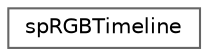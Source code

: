 digraph "类继承关系图"
{
 // LATEX_PDF_SIZE
  bgcolor="transparent";
  edge [fontname=Helvetica,fontsize=10,labelfontname=Helvetica,labelfontsize=10];
  node [fontname=Helvetica,fontsize=10,shape=box,height=0.2,width=0.4];
  rankdir="LR";
  Node0 [id="Node000000",label="spRGBTimeline",height=0.2,width=0.4,color="grey40", fillcolor="white", style="filled",URL="$structsp_r_g_b_timeline.html",tooltip=" "];
}
